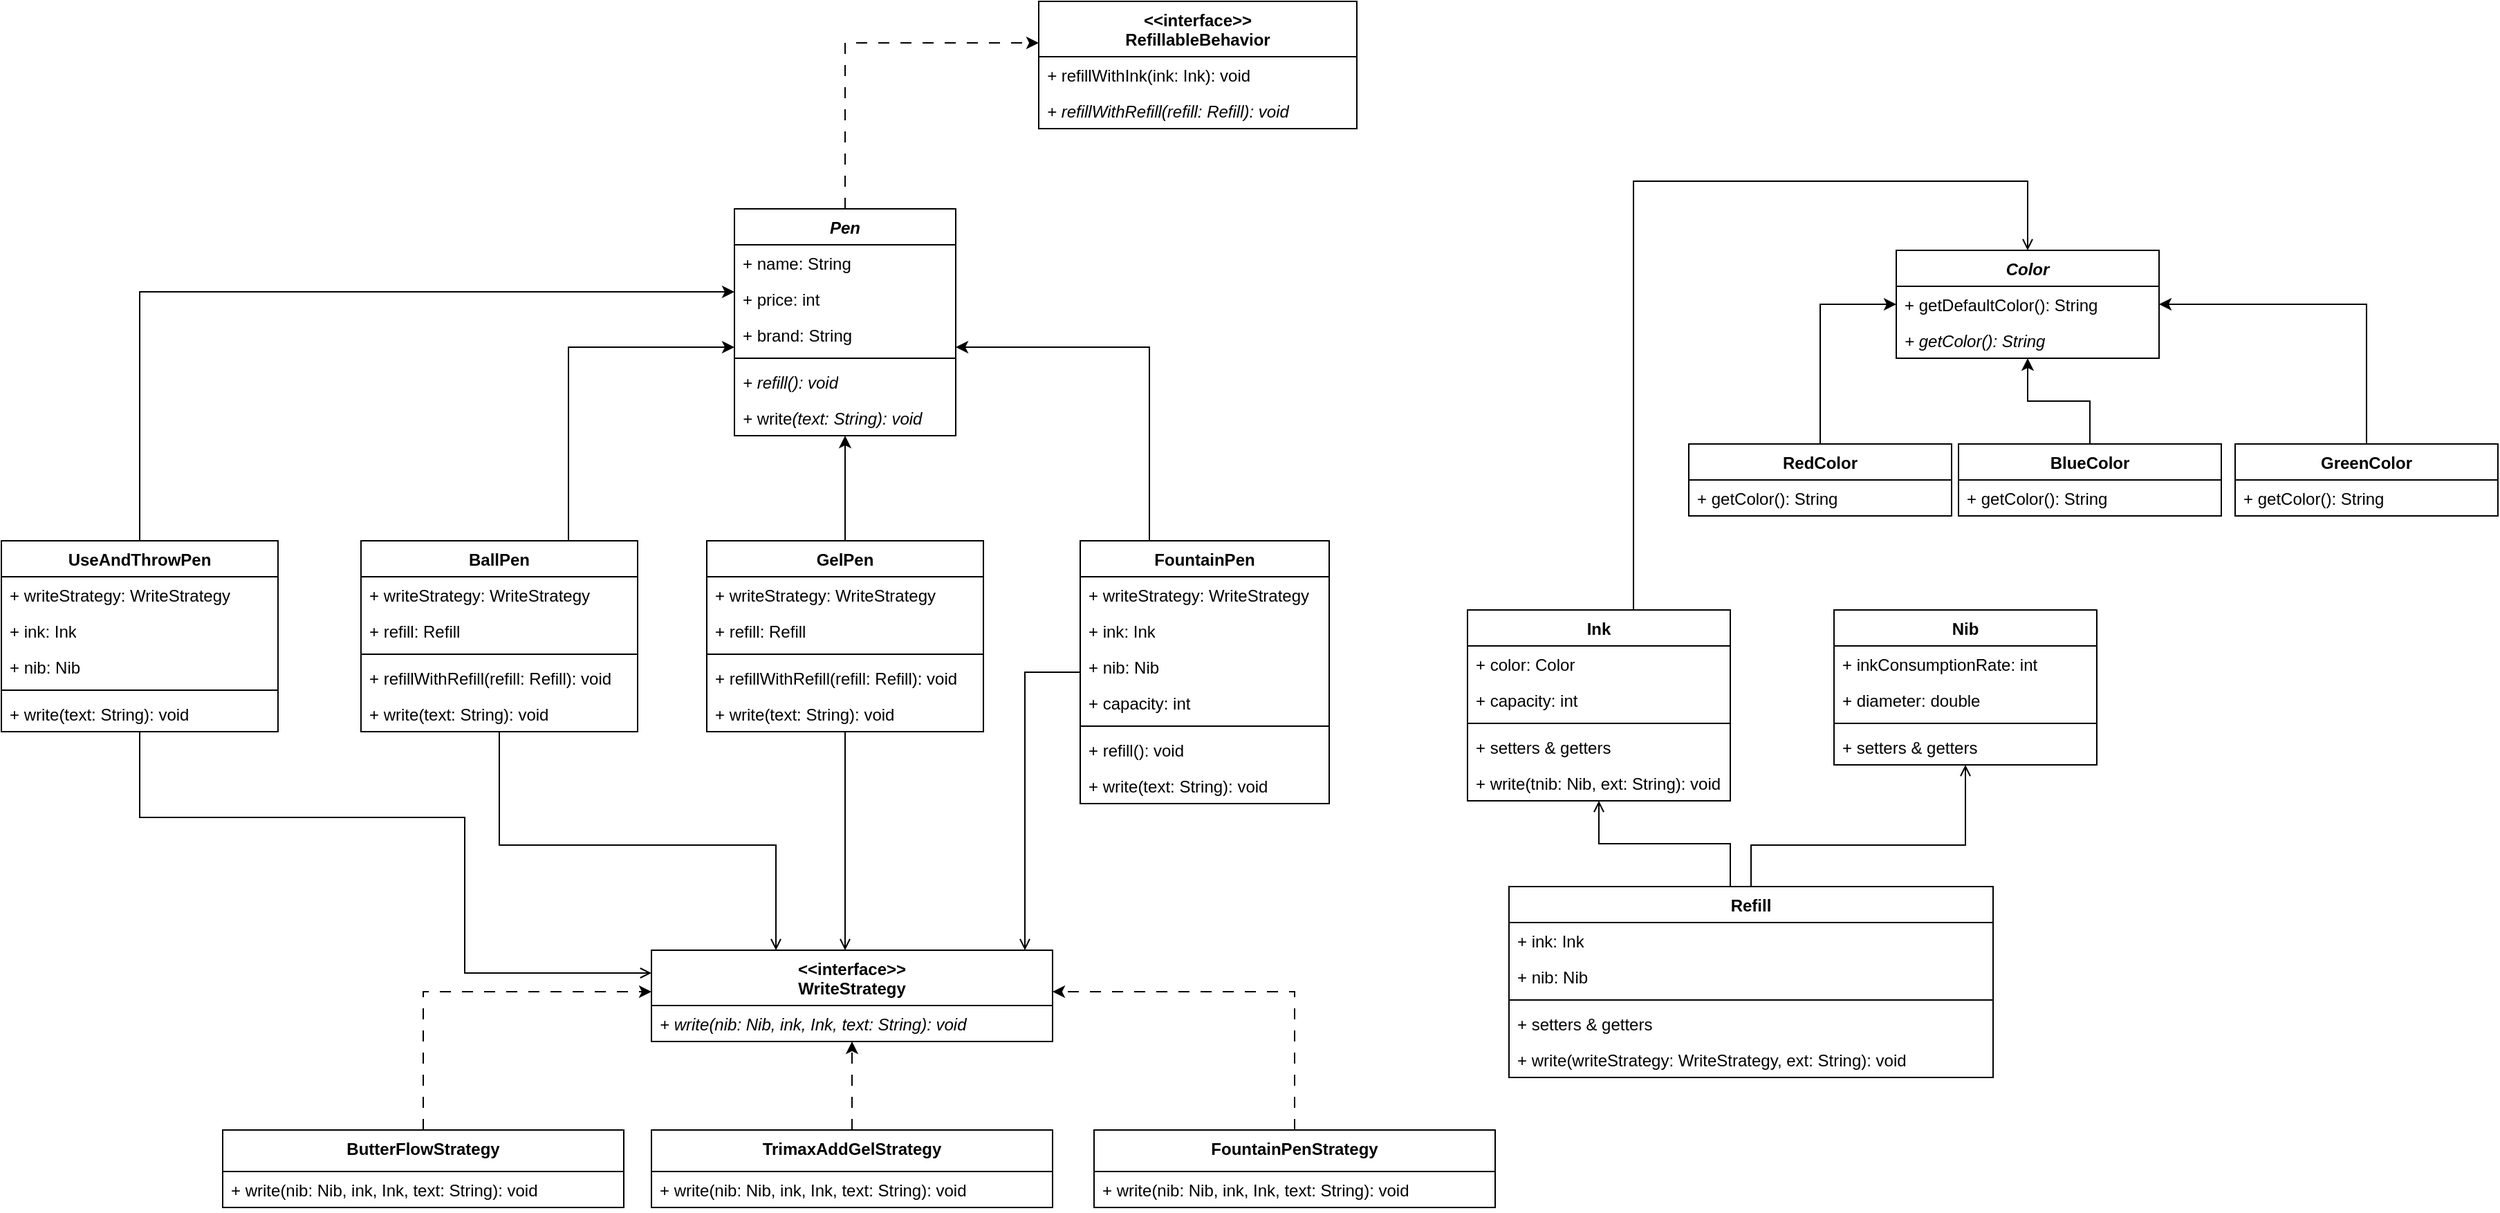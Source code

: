 <mxfile version="21.3.8" type="device">
  <diagram name="Page-1" id="Ybc5J2eP6p4d6e04O3C7">
    <mxGraphModel dx="1730" dy="452" grid="1" gridSize="10" guides="1" tooltips="1" connect="1" arrows="1" fold="1" page="1" pageScale="1" pageWidth="850" pageHeight="1100" math="0" shadow="0">
      <root>
        <mxCell id="0" />
        <mxCell id="1" parent="0" />
        <mxCell id="atGM5mJnGsUcIWGOXywM-95" style="edgeStyle=orthogonalEdgeStyle;rounded=0;orthogonalLoop=1;jettySize=auto;html=1;dashed=1;dashPattern=8 8;" parent="1" source="atGM5mJnGsUcIWGOXywM-1" target="atGM5mJnGsUcIWGOXywM-72" edge="1">
          <mxGeometry relative="1" as="geometry">
            <Array as="points">
              <mxPoint x="420" y="70" />
            </Array>
          </mxGeometry>
        </mxCell>
        <mxCell id="atGM5mJnGsUcIWGOXywM-1" value="&lt;i&gt;Pen&lt;/i&gt;" style="swimlane;fontStyle=1;align=center;verticalAlign=top;childLayout=stackLayout;horizontal=1;startSize=26;horizontalStack=0;resizeParent=1;resizeParentMax=0;resizeLast=0;collapsible=1;marginBottom=0;whiteSpace=wrap;html=1;" parent="1" vertex="1">
          <mxGeometry x="340" y="190" width="160" height="164" as="geometry" />
        </mxCell>
        <mxCell id="atGM5mJnGsUcIWGOXywM-2" value="+ name: String" style="text;strokeColor=none;fillColor=none;align=left;verticalAlign=top;spacingLeft=4;spacingRight=4;overflow=hidden;rotatable=0;points=[[0,0.5],[1,0.5]];portConstraint=eastwest;whiteSpace=wrap;html=1;" parent="atGM5mJnGsUcIWGOXywM-1" vertex="1">
          <mxGeometry y="26" width="160" height="26" as="geometry" />
        </mxCell>
        <mxCell id="atGM5mJnGsUcIWGOXywM-6" value="+ price: int" style="text;strokeColor=none;fillColor=none;align=left;verticalAlign=top;spacingLeft=4;spacingRight=4;overflow=hidden;rotatable=0;points=[[0,0.5],[1,0.5]];portConstraint=eastwest;whiteSpace=wrap;html=1;" parent="atGM5mJnGsUcIWGOXywM-1" vertex="1">
          <mxGeometry y="52" width="160" height="26" as="geometry" />
        </mxCell>
        <mxCell id="atGM5mJnGsUcIWGOXywM-5" value="+ brand: String" style="text;strokeColor=none;fillColor=none;align=left;verticalAlign=top;spacingLeft=4;spacingRight=4;overflow=hidden;rotatable=0;points=[[0,0.5],[1,0.5]];portConstraint=eastwest;whiteSpace=wrap;html=1;" parent="atGM5mJnGsUcIWGOXywM-1" vertex="1">
          <mxGeometry y="78" width="160" height="26" as="geometry" />
        </mxCell>
        <mxCell id="atGM5mJnGsUcIWGOXywM-3" value="" style="line;strokeWidth=1;fillColor=none;align=left;verticalAlign=middle;spacingTop=-1;spacingLeft=3;spacingRight=3;rotatable=0;labelPosition=right;points=[];portConstraint=eastwest;strokeColor=inherit;" parent="atGM5mJnGsUcIWGOXywM-1" vertex="1">
          <mxGeometry y="104" width="160" height="8" as="geometry" />
        </mxCell>
        <mxCell id="atGM5mJnGsUcIWGOXywM-4" value="&lt;i&gt;+&amp;nbsp;refill&lt;span style=&quot;background-color: initial;&quot;&gt;(): void&lt;/span&gt;&lt;/i&gt;" style="text;strokeColor=none;fillColor=none;align=left;verticalAlign=top;spacingLeft=4;spacingRight=4;overflow=hidden;rotatable=0;points=[[0,0.5],[1,0.5]];portConstraint=eastwest;whiteSpace=wrap;html=1;" parent="atGM5mJnGsUcIWGOXywM-1" vertex="1">
          <mxGeometry y="112" width="160" height="26" as="geometry" />
        </mxCell>
        <mxCell id="atGM5mJnGsUcIWGOXywM-7" value="&lt;i&gt;+&amp;nbsp;&lt;/i&gt;write&lt;i&gt;&lt;span style=&quot;background-color: initial;&quot;&gt;(text: String): void&lt;/span&gt;&lt;/i&gt;" style="text;strokeColor=none;fillColor=none;align=left;verticalAlign=top;spacingLeft=4;spacingRight=4;overflow=hidden;rotatable=0;points=[[0,0.5],[1,0.5]];portConstraint=eastwest;whiteSpace=wrap;html=1;" parent="atGM5mJnGsUcIWGOXywM-1" vertex="1">
          <mxGeometry y="138" width="160" height="26" as="geometry" />
        </mxCell>
        <mxCell id="atGM5mJnGsUcIWGOXywM-29" style="edgeStyle=orthogonalEdgeStyle;rounded=0;orthogonalLoop=1;jettySize=auto;html=1;" parent="1" source="atGM5mJnGsUcIWGOXywM-8" target="atGM5mJnGsUcIWGOXywM-1" edge="1">
          <mxGeometry relative="1" as="geometry">
            <Array as="points">
              <mxPoint x="220" y="290" />
            </Array>
          </mxGeometry>
        </mxCell>
        <mxCell id="atGM5mJnGsUcIWGOXywM-96" style="edgeStyle=orthogonalEdgeStyle;rounded=0;orthogonalLoop=1;jettySize=auto;html=1;endArrow=open;endFill=0;" parent="1" source="atGM5mJnGsUcIWGOXywM-8" target="atGM5mJnGsUcIWGOXywM-37" edge="1">
          <mxGeometry relative="1" as="geometry">
            <Array as="points">
              <mxPoint x="170" y="650" />
              <mxPoint x="370" y="650" />
            </Array>
          </mxGeometry>
        </mxCell>
        <mxCell id="atGM5mJnGsUcIWGOXywM-8" value="BallPen" style="swimlane;fontStyle=1;align=center;verticalAlign=top;childLayout=stackLayout;horizontal=1;startSize=26;horizontalStack=0;resizeParent=1;resizeParentMax=0;resizeLast=0;collapsible=1;marginBottom=0;whiteSpace=wrap;html=1;" parent="1" vertex="1">
          <mxGeometry x="70" y="430" width="200" height="138" as="geometry" />
        </mxCell>
        <mxCell id="atGM5mJnGsUcIWGOXywM-9" value="+&amp;nbsp;writeStrategy&lt;span style=&quot;background-color: initial;&quot;&gt;:&amp;nbsp;&lt;/span&gt;WriteStrategy" style="text;strokeColor=none;fillColor=none;align=left;verticalAlign=top;spacingLeft=4;spacingRight=4;overflow=hidden;rotatable=0;points=[[0,0.5],[1,0.5]];portConstraint=eastwest;whiteSpace=wrap;html=1;" parent="atGM5mJnGsUcIWGOXywM-8" vertex="1">
          <mxGeometry y="26" width="200" height="26" as="geometry" />
        </mxCell>
        <mxCell id="atGM5mJnGsUcIWGOXywM-10" value="+&amp;nbsp;refill&lt;span style=&quot;background-color: initial;&quot;&gt;:&amp;nbsp;&lt;/span&gt;&lt;span style=&quot;background-color: initial;&quot;&gt;Refill&lt;/span&gt;" style="text;strokeColor=none;fillColor=none;align=left;verticalAlign=top;spacingLeft=4;spacingRight=4;overflow=hidden;rotatable=0;points=[[0,0.5],[1,0.5]];portConstraint=eastwest;whiteSpace=wrap;html=1;" parent="atGM5mJnGsUcIWGOXywM-8" vertex="1">
          <mxGeometry y="52" width="200" height="26" as="geometry" />
        </mxCell>
        <mxCell id="atGM5mJnGsUcIWGOXywM-12" value="" style="line;strokeWidth=1;fillColor=none;align=left;verticalAlign=middle;spacingTop=-1;spacingLeft=3;spacingRight=3;rotatable=0;labelPosition=right;points=[];portConstraint=eastwest;strokeColor=inherit;" parent="atGM5mJnGsUcIWGOXywM-8" vertex="1">
          <mxGeometry y="78" width="200" height="8" as="geometry" />
        </mxCell>
        <mxCell id="atGM5mJnGsUcIWGOXywM-13" value="+&amp;nbsp;refillWithRefill(refill: Refill): void" style="text;strokeColor=none;fillColor=none;align=left;verticalAlign=top;spacingLeft=4;spacingRight=4;overflow=hidden;rotatable=0;points=[[0,0.5],[1,0.5]];portConstraint=eastwest;whiteSpace=wrap;html=1;" parent="atGM5mJnGsUcIWGOXywM-8" vertex="1">
          <mxGeometry y="86" width="200" height="26" as="geometry" />
        </mxCell>
        <mxCell id="atGM5mJnGsUcIWGOXywM-14" value="+&amp;nbsp;write&lt;span style=&quot;background-color: initial;&quot;&gt;(text: String): void&lt;/span&gt;" style="text;strokeColor=none;fillColor=none;align=left;verticalAlign=top;spacingLeft=4;spacingRight=4;overflow=hidden;rotatable=0;points=[[0,0.5],[1,0.5]];portConstraint=eastwest;whiteSpace=wrap;html=1;" parent="atGM5mJnGsUcIWGOXywM-8" vertex="1">
          <mxGeometry y="112" width="200" height="26" as="geometry" />
        </mxCell>
        <mxCell id="atGM5mJnGsUcIWGOXywM-31" style="edgeStyle=orthogonalEdgeStyle;rounded=0;orthogonalLoop=1;jettySize=auto;html=1;" parent="1" source="atGM5mJnGsUcIWGOXywM-15" target="atGM5mJnGsUcIWGOXywM-1" edge="1">
          <mxGeometry relative="1" as="geometry" />
        </mxCell>
        <mxCell id="atGM5mJnGsUcIWGOXywM-97" style="edgeStyle=orthogonalEdgeStyle;rounded=0;orthogonalLoop=1;jettySize=auto;html=1;endArrow=open;endFill=0;" parent="1" source="atGM5mJnGsUcIWGOXywM-15" target="atGM5mJnGsUcIWGOXywM-37" edge="1">
          <mxGeometry relative="1" as="geometry">
            <Array as="points">
              <mxPoint x="420" y="680" />
              <mxPoint x="420" y="680" />
            </Array>
          </mxGeometry>
        </mxCell>
        <mxCell id="atGM5mJnGsUcIWGOXywM-15" value="GelPen" style="swimlane;fontStyle=1;align=center;verticalAlign=top;childLayout=stackLayout;horizontal=1;startSize=26;horizontalStack=0;resizeParent=1;resizeParentMax=0;resizeLast=0;collapsible=1;marginBottom=0;whiteSpace=wrap;html=1;" parent="1" vertex="1">
          <mxGeometry x="320" y="430" width="200" height="138" as="geometry" />
        </mxCell>
        <mxCell id="atGM5mJnGsUcIWGOXywM-16" value="+&amp;nbsp;writeStrategy&lt;span style=&quot;background-color: initial;&quot;&gt;:&amp;nbsp;&lt;/span&gt;WriteStrategy" style="text;strokeColor=none;fillColor=none;align=left;verticalAlign=top;spacingLeft=4;spacingRight=4;overflow=hidden;rotatable=0;points=[[0,0.5],[1,0.5]];portConstraint=eastwest;whiteSpace=wrap;html=1;" parent="atGM5mJnGsUcIWGOXywM-15" vertex="1">
          <mxGeometry y="26" width="200" height="26" as="geometry" />
        </mxCell>
        <mxCell id="atGM5mJnGsUcIWGOXywM-17" value="+&amp;nbsp;refill&lt;span style=&quot;background-color: initial;&quot;&gt;:&amp;nbsp;&lt;/span&gt;&lt;span style=&quot;background-color: initial;&quot;&gt;Refill&lt;/span&gt;" style="text;strokeColor=none;fillColor=none;align=left;verticalAlign=top;spacingLeft=4;spacingRight=4;overflow=hidden;rotatable=0;points=[[0,0.5],[1,0.5]];portConstraint=eastwest;whiteSpace=wrap;html=1;" parent="atGM5mJnGsUcIWGOXywM-15" vertex="1">
          <mxGeometry y="52" width="200" height="26" as="geometry" />
        </mxCell>
        <mxCell id="atGM5mJnGsUcIWGOXywM-18" value="" style="line;strokeWidth=1;fillColor=none;align=left;verticalAlign=middle;spacingTop=-1;spacingLeft=3;spacingRight=3;rotatable=0;labelPosition=right;points=[];portConstraint=eastwest;strokeColor=inherit;" parent="atGM5mJnGsUcIWGOXywM-15" vertex="1">
          <mxGeometry y="78" width="200" height="8" as="geometry" />
        </mxCell>
        <mxCell id="atGM5mJnGsUcIWGOXywM-75" value="+&amp;nbsp;refillWithRefill(refill: Refill): void" style="text;strokeColor=none;fillColor=none;align=left;verticalAlign=top;spacingLeft=4;spacingRight=4;overflow=hidden;rotatable=0;points=[[0,0.5],[1,0.5]];portConstraint=eastwest;whiteSpace=wrap;html=1;" parent="atGM5mJnGsUcIWGOXywM-15" vertex="1">
          <mxGeometry y="86" width="200" height="26" as="geometry" />
        </mxCell>
        <mxCell id="atGM5mJnGsUcIWGOXywM-20" value="+&amp;nbsp;write&lt;span style=&quot;background-color: initial;&quot;&gt;(text: String): void&lt;/span&gt;" style="text;strokeColor=none;fillColor=none;align=left;verticalAlign=top;spacingLeft=4;spacingRight=4;overflow=hidden;rotatable=0;points=[[0,0.5],[1,0.5]];portConstraint=eastwest;whiteSpace=wrap;html=1;" parent="atGM5mJnGsUcIWGOXywM-15" vertex="1">
          <mxGeometry y="112" width="200" height="26" as="geometry" />
        </mxCell>
        <mxCell id="atGM5mJnGsUcIWGOXywM-30" style="edgeStyle=orthogonalEdgeStyle;rounded=0;orthogonalLoop=1;jettySize=auto;html=1;" parent="1" source="atGM5mJnGsUcIWGOXywM-21" target="atGM5mJnGsUcIWGOXywM-1" edge="1">
          <mxGeometry relative="1" as="geometry">
            <Array as="points">
              <mxPoint x="640" y="290" />
            </Array>
          </mxGeometry>
        </mxCell>
        <mxCell id="atGM5mJnGsUcIWGOXywM-98" style="edgeStyle=orthogonalEdgeStyle;rounded=0;orthogonalLoop=1;jettySize=auto;html=1;endArrow=open;endFill=0;" parent="1" source="atGM5mJnGsUcIWGOXywM-21" target="atGM5mJnGsUcIWGOXywM-37" edge="1">
          <mxGeometry relative="1" as="geometry">
            <Array as="points">
              <mxPoint x="550" y="525" />
            </Array>
          </mxGeometry>
        </mxCell>
        <mxCell id="atGM5mJnGsUcIWGOXywM-21" value="FountainPen" style="swimlane;fontStyle=1;align=center;verticalAlign=top;childLayout=stackLayout;horizontal=1;startSize=26;horizontalStack=0;resizeParent=1;resizeParentMax=0;resizeLast=0;collapsible=1;marginBottom=0;whiteSpace=wrap;html=1;" parent="1" vertex="1">
          <mxGeometry x="590" y="430" width="180" height="190" as="geometry" />
        </mxCell>
        <mxCell id="atGM5mJnGsUcIWGOXywM-22" value="+&amp;nbsp;writeStrategy&lt;span style=&quot;background-color: initial;&quot;&gt;:&amp;nbsp;&lt;/span&gt;WriteStrategy" style="text;strokeColor=none;fillColor=none;align=left;verticalAlign=top;spacingLeft=4;spacingRight=4;overflow=hidden;rotatable=0;points=[[0,0.5],[1,0.5]];portConstraint=eastwest;whiteSpace=wrap;html=1;" parent="atGM5mJnGsUcIWGOXywM-21" vertex="1">
          <mxGeometry y="26" width="180" height="26" as="geometry" />
        </mxCell>
        <mxCell id="atGM5mJnGsUcIWGOXywM-23" value="+&amp;nbsp;ink&lt;span style=&quot;background-color: initial;&quot;&gt;:&amp;nbsp;&lt;/span&gt;Ink" style="text;strokeColor=none;fillColor=none;align=left;verticalAlign=top;spacingLeft=4;spacingRight=4;overflow=hidden;rotatable=0;points=[[0,0.5],[1,0.5]];portConstraint=eastwest;whiteSpace=wrap;html=1;" parent="atGM5mJnGsUcIWGOXywM-21" vertex="1">
          <mxGeometry y="52" width="180" height="26" as="geometry" />
        </mxCell>
        <mxCell id="atGM5mJnGsUcIWGOXywM-28" value="+&amp;nbsp;nib&lt;span style=&quot;background-color: initial;&quot;&gt;: N&lt;/span&gt;ib" style="text;strokeColor=none;fillColor=none;align=left;verticalAlign=top;spacingLeft=4;spacingRight=4;overflow=hidden;rotatable=0;points=[[0,0.5],[1,0.5]];portConstraint=eastwest;whiteSpace=wrap;html=1;" parent="atGM5mJnGsUcIWGOXywM-21" vertex="1">
          <mxGeometry y="78" width="180" height="26" as="geometry" />
        </mxCell>
        <mxCell id="atGM5mJnGsUcIWGOXywM-27" value="+&amp;nbsp;capacity&lt;span style=&quot;background-color: initial;&quot;&gt;:&amp;nbsp;&lt;/span&gt;&lt;span style=&quot;background-color: initial;&quot;&gt;int&lt;/span&gt;" style="text;strokeColor=none;fillColor=none;align=left;verticalAlign=top;spacingLeft=4;spacingRight=4;overflow=hidden;rotatable=0;points=[[0,0.5],[1,0.5]];portConstraint=eastwest;whiteSpace=wrap;html=1;" parent="atGM5mJnGsUcIWGOXywM-21" vertex="1">
          <mxGeometry y="104" width="180" height="26" as="geometry" />
        </mxCell>
        <mxCell id="atGM5mJnGsUcIWGOXywM-24" value="" style="line;strokeWidth=1;fillColor=none;align=left;verticalAlign=middle;spacingTop=-1;spacingLeft=3;spacingRight=3;rotatable=0;labelPosition=right;points=[];portConstraint=eastwest;strokeColor=inherit;" parent="atGM5mJnGsUcIWGOXywM-21" vertex="1">
          <mxGeometry y="130" width="180" height="8" as="geometry" />
        </mxCell>
        <mxCell id="atGM5mJnGsUcIWGOXywM-25" value="+&amp;nbsp;refill&lt;span style=&quot;background-color: initial;&quot;&gt;(): void&lt;/span&gt;" style="text;strokeColor=none;fillColor=none;align=left;verticalAlign=top;spacingLeft=4;spacingRight=4;overflow=hidden;rotatable=0;points=[[0,0.5],[1,0.5]];portConstraint=eastwest;whiteSpace=wrap;html=1;" parent="atGM5mJnGsUcIWGOXywM-21" vertex="1">
          <mxGeometry y="138" width="180" height="26" as="geometry" />
        </mxCell>
        <mxCell id="atGM5mJnGsUcIWGOXywM-26" value="+&amp;nbsp;write&lt;span style=&quot;background-color: initial;&quot;&gt;(text: String): void&lt;/span&gt;" style="text;strokeColor=none;fillColor=none;align=left;verticalAlign=top;spacingLeft=4;spacingRight=4;overflow=hidden;rotatable=0;points=[[0,0.5],[1,0.5]];portConstraint=eastwest;whiteSpace=wrap;html=1;" parent="atGM5mJnGsUcIWGOXywM-21" vertex="1">
          <mxGeometry y="164" width="180" height="26" as="geometry" />
        </mxCell>
        <mxCell id="atGM5mJnGsUcIWGOXywM-37" value="&amp;lt;&amp;lt;interface&amp;gt;&amp;gt;&lt;br&gt;WriteStrategy" style="swimlane;fontStyle=1;align=center;verticalAlign=top;childLayout=stackLayout;horizontal=1;startSize=40;horizontalStack=0;resizeParent=1;resizeParentMax=0;resizeLast=0;collapsible=1;marginBottom=0;whiteSpace=wrap;html=1;" parent="1" vertex="1">
          <mxGeometry x="280" y="726" width="290" height="66" as="geometry" />
        </mxCell>
        <mxCell id="atGM5mJnGsUcIWGOXywM-42" value="&lt;i&gt;+&amp;nbsp;write&lt;span style=&quot;background-color: initial;&quot;&gt;(nib: Nib, ink, Ink, text: String): void&lt;/span&gt;&lt;/i&gt;" style="text;strokeColor=none;fillColor=none;align=left;verticalAlign=top;spacingLeft=4;spacingRight=4;overflow=hidden;rotatable=0;points=[[0,0.5],[1,0.5]];portConstraint=eastwest;whiteSpace=wrap;html=1;" parent="atGM5mJnGsUcIWGOXywM-37" vertex="1">
          <mxGeometry y="40" width="290" height="26" as="geometry" />
        </mxCell>
        <mxCell id="atGM5mJnGsUcIWGOXywM-50" style="edgeStyle=orthogonalEdgeStyle;rounded=0;orthogonalLoop=1;jettySize=auto;html=1;dashed=1;dashPattern=8 8;" parent="1" source="atGM5mJnGsUcIWGOXywM-44" target="atGM5mJnGsUcIWGOXywM-37" edge="1">
          <mxGeometry relative="1" as="geometry">
            <Array as="points">
              <mxPoint x="115" y="756" />
            </Array>
          </mxGeometry>
        </mxCell>
        <mxCell id="atGM5mJnGsUcIWGOXywM-44" value="ButterFlowStrategy" style="swimlane;fontStyle=1;align=center;verticalAlign=top;childLayout=stackLayout;horizontal=1;startSize=30;horizontalStack=0;resizeParent=1;resizeParentMax=0;resizeLast=0;collapsible=1;marginBottom=0;whiteSpace=wrap;html=1;" parent="1" vertex="1">
          <mxGeometry x="-30" y="856" width="290" height="56" as="geometry" />
        </mxCell>
        <mxCell id="atGM5mJnGsUcIWGOXywM-45" value="+&amp;nbsp;write&lt;span style=&quot;background-color: initial;&quot;&gt;(nib: Nib, ink, Ink, text: String): void&lt;/span&gt;" style="text;strokeColor=none;fillColor=none;align=left;verticalAlign=top;spacingLeft=4;spacingRight=4;overflow=hidden;rotatable=0;points=[[0,0.5],[1,0.5]];portConstraint=eastwest;whiteSpace=wrap;html=1;" parent="atGM5mJnGsUcIWGOXywM-44" vertex="1">
          <mxGeometry y="30" width="290" height="26" as="geometry" />
        </mxCell>
        <mxCell id="atGM5mJnGsUcIWGOXywM-51" style="edgeStyle=orthogonalEdgeStyle;rounded=0;orthogonalLoop=1;jettySize=auto;html=1;dashed=1;dashPattern=8 8;" parent="1" source="atGM5mJnGsUcIWGOXywM-46" target="atGM5mJnGsUcIWGOXywM-37" edge="1">
          <mxGeometry relative="1" as="geometry" />
        </mxCell>
        <mxCell id="atGM5mJnGsUcIWGOXywM-46" value="TrimaxAddGelStrategy" style="swimlane;fontStyle=1;align=center;verticalAlign=top;childLayout=stackLayout;horizontal=1;startSize=30;horizontalStack=0;resizeParent=1;resizeParentMax=0;resizeLast=0;collapsible=1;marginBottom=0;whiteSpace=wrap;html=1;" parent="1" vertex="1">
          <mxGeometry x="280" y="856" width="290" height="56" as="geometry" />
        </mxCell>
        <mxCell id="atGM5mJnGsUcIWGOXywM-47" value="+&amp;nbsp;write&lt;span style=&quot;background-color: initial;&quot;&gt;(nib: Nib, ink, Ink, text: String): void&lt;/span&gt;" style="text;strokeColor=none;fillColor=none;align=left;verticalAlign=top;spacingLeft=4;spacingRight=4;overflow=hidden;rotatable=0;points=[[0,0.5],[1,0.5]];portConstraint=eastwest;whiteSpace=wrap;html=1;" parent="atGM5mJnGsUcIWGOXywM-46" vertex="1">
          <mxGeometry y="30" width="290" height="26" as="geometry" />
        </mxCell>
        <mxCell id="atGM5mJnGsUcIWGOXywM-52" style="edgeStyle=orthogonalEdgeStyle;rounded=0;orthogonalLoop=1;jettySize=auto;html=1;dashed=1;dashPattern=8 8;" parent="1" source="atGM5mJnGsUcIWGOXywM-48" target="atGM5mJnGsUcIWGOXywM-37" edge="1">
          <mxGeometry relative="1" as="geometry">
            <Array as="points">
              <mxPoint x="745" y="756" />
            </Array>
          </mxGeometry>
        </mxCell>
        <mxCell id="atGM5mJnGsUcIWGOXywM-48" value="FountainPenStrategy" style="swimlane;fontStyle=1;align=center;verticalAlign=top;childLayout=stackLayout;horizontal=1;startSize=30;horizontalStack=0;resizeParent=1;resizeParentMax=0;resizeLast=0;collapsible=1;marginBottom=0;whiteSpace=wrap;html=1;" parent="1" vertex="1">
          <mxGeometry x="600" y="856" width="290" height="56" as="geometry" />
        </mxCell>
        <mxCell id="atGM5mJnGsUcIWGOXywM-49" value="+&amp;nbsp;write&lt;span style=&quot;background-color: initial;&quot;&gt;(nib: Nib, ink, Ink, text: String): void&lt;/span&gt;" style="text;strokeColor=none;fillColor=none;align=left;verticalAlign=top;spacingLeft=4;spacingRight=4;overflow=hidden;rotatable=0;points=[[0,0.5],[1,0.5]];portConstraint=eastwest;whiteSpace=wrap;html=1;" parent="atGM5mJnGsUcIWGOXywM-48" vertex="1">
          <mxGeometry y="30" width="290" height="26" as="geometry" />
        </mxCell>
        <mxCell id="atGM5mJnGsUcIWGOXywM-99" style="edgeStyle=orthogonalEdgeStyle;rounded=0;orthogonalLoop=1;jettySize=auto;html=1;endArrow=open;endFill=0;" parent="1" source="atGM5mJnGsUcIWGOXywM-53" target="atGM5mJnGsUcIWGOXywM-76" edge="1">
          <mxGeometry relative="1" as="geometry">
            <Array as="points">
              <mxPoint x="990" y="170" />
              <mxPoint x="1275" y="170" />
            </Array>
          </mxGeometry>
        </mxCell>
        <mxCell id="atGM5mJnGsUcIWGOXywM-53" value="Ink" style="swimlane;fontStyle=1;align=center;verticalAlign=top;childLayout=stackLayout;horizontal=1;startSize=26;horizontalStack=0;resizeParent=1;resizeParentMax=0;resizeLast=0;collapsible=1;marginBottom=0;whiteSpace=wrap;html=1;" parent="1" vertex="1">
          <mxGeometry x="870" y="480" width="190" height="138" as="geometry" />
        </mxCell>
        <mxCell id="atGM5mJnGsUcIWGOXywM-54" value="+ color: Color" style="text;strokeColor=none;fillColor=none;align=left;verticalAlign=top;spacingLeft=4;spacingRight=4;overflow=hidden;rotatable=0;points=[[0,0.5],[1,0.5]];portConstraint=eastwest;whiteSpace=wrap;html=1;" parent="atGM5mJnGsUcIWGOXywM-53" vertex="1">
          <mxGeometry y="26" width="190" height="26" as="geometry" />
        </mxCell>
        <mxCell id="atGM5mJnGsUcIWGOXywM-55" value="+ capacity: int" style="text;strokeColor=none;fillColor=none;align=left;verticalAlign=top;spacingLeft=4;spacingRight=4;overflow=hidden;rotatable=0;points=[[0,0.5],[1,0.5]];portConstraint=eastwest;whiteSpace=wrap;html=1;" parent="atGM5mJnGsUcIWGOXywM-53" vertex="1">
          <mxGeometry y="52" width="190" height="26" as="geometry" />
        </mxCell>
        <mxCell id="atGM5mJnGsUcIWGOXywM-57" value="" style="line;strokeWidth=1;fillColor=none;align=left;verticalAlign=middle;spacingTop=-1;spacingLeft=3;spacingRight=3;rotatable=0;labelPosition=right;points=[];portConstraint=eastwest;strokeColor=inherit;" parent="atGM5mJnGsUcIWGOXywM-53" vertex="1">
          <mxGeometry y="78" width="190" height="8" as="geometry" />
        </mxCell>
        <mxCell id="atGM5mJnGsUcIWGOXywM-58" value="+ setters &amp;amp; getters" style="text;strokeColor=none;fillColor=none;align=left;verticalAlign=top;spacingLeft=4;spacingRight=4;overflow=hidden;rotatable=0;points=[[0,0.5],[1,0.5]];portConstraint=eastwest;whiteSpace=wrap;html=1;" parent="atGM5mJnGsUcIWGOXywM-53" vertex="1">
          <mxGeometry y="86" width="190" height="26" as="geometry" />
        </mxCell>
        <mxCell id="atGM5mJnGsUcIWGOXywM-59" value="+&amp;nbsp;write&lt;span style=&quot;background-color: initial;&quot;&gt;(tnib: Nib, ext: String): void&lt;/span&gt;" style="text;strokeColor=none;fillColor=none;align=left;verticalAlign=top;spacingLeft=4;spacingRight=4;overflow=hidden;rotatable=0;points=[[0,0.5],[1,0.5]];portConstraint=eastwest;whiteSpace=wrap;html=1;" parent="atGM5mJnGsUcIWGOXywM-53" vertex="1">
          <mxGeometry y="112" width="190" height="26" as="geometry" />
        </mxCell>
        <mxCell id="atGM5mJnGsUcIWGOXywM-60" value="Nib" style="swimlane;fontStyle=1;align=center;verticalAlign=top;childLayout=stackLayout;horizontal=1;startSize=26;horizontalStack=0;resizeParent=1;resizeParentMax=0;resizeLast=0;collapsible=1;marginBottom=0;whiteSpace=wrap;html=1;" parent="1" vertex="1">
          <mxGeometry x="1135" y="480" width="190" height="112" as="geometry" />
        </mxCell>
        <mxCell id="atGM5mJnGsUcIWGOXywM-61" value="+ inkConsumptionRate: int" style="text;strokeColor=none;fillColor=none;align=left;verticalAlign=top;spacingLeft=4;spacingRight=4;overflow=hidden;rotatable=0;points=[[0,0.5],[1,0.5]];portConstraint=eastwest;whiteSpace=wrap;html=1;" parent="atGM5mJnGsUcIWGOXywM-60" vertex="1">
          <mxGeometry y="26" width="190" height="26" as="geometry" />
        </mxCell>
        <mxCell id="atGM5mJnGsUcIWGOXywM-62" value="+ diameter: double" style="text;strokeColor=none;fillColor=none;align=left;verticalAlign=top;spacingLeft=4;spacingRight=4;overflow=hidden;rotatable=0;points=[[0,0.5],[1,0.5]];portConstraint=eastwest;whiteSpace=wrap;html=1;" parent="atGM5mJnGsUcIWGOXywM-60" vertex="1">
          <mxGeometry y="52" width="190" height="26" as="geometry" />
        </mxCell>
        <mxCell id="atGM5mJnGsUcIWGOXywM-63" value="" style="line;strokeWidth=1;fillColor=none;align=left;verticalAlign=middle;spacingTop=-1;spacingLeft=3;spacingRight=3;rotatable=0;labelPosition=right;points=[];portConstraint=eastwest;strokeColor=inherit;" parent="atGM5mJnGsUcIWGOXywM-60" vertex="1">
          <mxGeometry y="78" width="190" height="8" as="geometry" />
        </mxCell>
        <mxCell id="atGM5mJnGsUcIWGOXywM-64" value="+ setters &amp;amp; getters" style="text;strokeColor=none;fillColor=none;align=left;verticalAlign=top;spacingLeft=4;spacingRight=4;overflow=hidden;rotatable=0;points=[[0,0.5],[1,0.5]];portConstraint=eastwest;whiteSpace=wrap;html=1;" parent="atGM5mJnGsUcIWGOXywM-60" vertex="1">
          <mxGeometry y="86" width="190" height="26" as="geometry" />
        </mxCell>
        <mxCell id="atGM5mJnGsUcIWGOXywM-93" style="edgeStyle=orthogonalEdgeStyle;rounded=0;orthogonalLoop=1;jettySize=auto;html=1;endArrow=open;endFill=0;" parent="1" source="atGM5mJnGsUcIWGOXywM-66" target="atGM5mJnGsUcIWGOXywM-53" edge="1">
          <mxGeometry relative="1" as="geometry">
            <Array as="points">
              <mxPoint x="1060" y="649" />
              <mxPoint x="965" y="649" />
            </Array>
          </mxGeometry>
        </mxCell>
        <mxCell id="atGM5mJnGsUcIWGOXywM-94" style="edgeStyle=orthogonalEdgeStyle;rounded=0;orthogonalLoop=1;jettySize=auto;html=1;endArrow=open;endFill=0;" parent="1" source="atGM5mJnGsUcIWGOXywM-66" target="atGM5mJnGsUcIWGOXywM-60" edge="1">
          <mxGeometry relative="1" as="geometry">
            <Array as="points">
              <mxPoint x="1075" y="650" />
              <mxPoint x="1230" y="650" />
            </Array>
          </mxGeometry>
        </mxCell>
        <mxCell id="atGM5mJnGsUcIWGOXywM-66" value="Refill" style="swimlane;fontStyle=1;align=center;verticalAlign=top;childLayout=stackLayout;horizontal=1;startSize=26;horizontalStack=0;resizeParent=1;resizeParentMax=0;resizeLast=0;collapsible=1;marginBottom=0;whiteSpace=wrap;html=1;" parent="1" vertex="1">
          <mxGeometry x="900" y="680" width="350" height="138" as="geometry" />
        </mxCell>
        <mxCell id="atGM5mJnGsUcIWGOXywM-67" value="+ ink: Ink" style="text;strokeColor=none;fillColor=none;align=left;verticalAlign=top;spacingLeft=4;spacingRight=4;overflow=hidden;rotatable=0;points=[[0,0.5],[1,0.5]];portConstraint=eastwest;whiteSpace=wrap;html=1;" parent="atGM5mJnGsUcIWGOXywM-66" vertex="1">
          <mxGeometry y="26" width="350" height="26" as="geometry" />
        </mxCell>
        <mxCell id="atGM5mJnGsUcIWGOXywM-68" value="+ nib: Nib" style="text;strokeColor=none;fillColor=none;align=left;verticalAlign=top;spacingLeft=4;spacingRight=4;overflow=hidden;rotatable=0;points=[[0,0.5],[1,0.5]];portConstraint=eastwest;whiteSpace=wrap;html=1;" parent="atGM5mJnGsUcIWGOXywM-66" vertex="1">
          <mxGeometry y="52" width="350" height="26" as="geometry" />
        </mxCell>
        <mxCell id="atGM5mJnGsUcIWGOXywM-69" value="" style="line;strokeWidth=1;fillColor=none;align=left;verticalAlign=middle;spacingTop=-1;spacingLeft=3;spacingRight=3;rotatable=0;labelPosition=right;points=[];portConstraint=eastwest;strokeColor=inherit;" parent="atGM5mJnGsUcIWGOXywM-66" vertex="1">
          <mxGeometry y="78" width="350" height="8" as="geometry" />
        </mxCell>
        <mxCell id="atGM5mJnGsUcIWGOXywM-70" value="+ setters &amp;amp; getters" style="text;strokeColor=none;fillColor=none;align=left;verticalAlign=top;spacingLeft=4;spacingRight=4;overflow=hidden;rotatable=0;points=[[0,0.5],[1,0.5]];portConstraint=eastwest;whiteSpace=wrap;html=1;" parent="atGM5mJnGsUcIWGOXywM-66" vertex="1">
          <mxGeometry y="86" width="350" height="26" as="geometry" />
        </mxCell>
        <mxCell id="atGM5mJnGsUcIWGOXywM-71" value="+&amp;nbsp;write&lt;span style=&quot;background-color: initial;&quot;&gt;(writeStrategy: WriteStrategy, ext: String): void&lt;/span&gt;" style="text;strokeColor=none;fillColor=none;align=left;verticalAlign=top;spacingLeft=4;spacingRight=4;overflow=hidden;rotatable=0;points=[[0,0.5],[1,0.5]];portConstraint=eastwest;whiteSpace=wrap;html=1;" parent="atGM5mJnGsUcIWGOXywM-66" vertex="1">
          <mxGeometry y="112" width="350" height="26" as="geometry" />
        </mxCell>
        <mxCell id="atGM5mJnGsUcIWGOXywM-72" value="&amp;lt;&amp;lt;interface&amp;gt;&amp;gt;&lt;br&gt;RefillableBehavior" style="swimlane;fontStyle=1;align=center;verticalAlign=top;childLayout=stackLayout;horizontal=1;startSize=40;horizontalStack=0;resizeParent=1;resizeParentMax=0;resizeLast=0;collapsible=1;marginBottom=0;whiteSpace=wrap;html=1;" parent="1" vertex="1">
          <mxGeometry x="560" y="40" width="230" height="92" as="geometry" />
        </mxCell>
        <mxCell id="atGM5mJnGsUcIWGOXywM-73" value="&lt;i&gt;+&amp;nbsp;&lt;/i&gt;refillWithInk(ink: Ink): void" style="text;strokeColor=none;fillColor=none;align=left;verticalAlign=top;spacingLeft=4;spacingRight=4;overflow=hidden;rotatable=0;points=[[0,0.5],[1,0.5]];portConstraint=eastwest;whiteSpace=wrap;html=1;" parent="atGM5mJnGsUcIWGOXywM-72" vertex="1">
          <mxGeometry y="40" width="230" height="26" as="geometry" />
        </mxCell>
        <mxCell id="atGM5mJnGsUcIWGOXywM-74" value="&lt;i&gt;+ refillWithRefill(refill: Refill): void&lt;/i&gt;" style="text;strokeColor=none;fillColor=none;align=left;verticalAlign=top;spacingLeft=4;spacingRight=4;overflow=hidden;rotatable=0;points=[[0,0.5],[1,0.5]];portConstraint=eastwest;whiteSpace=wrap;html=1;" parent="atGM5mJnGsUcIWGOXywM-72" vertex="1">
          <mxGeometry y="66" width="230" height="26" as="geometry" />
        </mxCell>
        <mxCell id="atGM5mJnGsUcIWGOXywM-76" value="&lt;i&gt;Color&lt;/i&gt;" style="swimlane;fontStyle=1;align=center;verticalAlign=top;childLayout=stackLayout;horizontal=1;startSize=26;horizontalStack=0;resizeParent=1;resizeParentMax=0;resizeLast=0;collapsible=1;marginBottom=0;whiteSpace=wrap;html=1;" parent="1" vertex="1">
          <mxGeometry x="1180" y="220" width="190" height="78" as="geometry" />
        </mxCell>
        <mxCell id="atGM5mJnGsUcIWGOXywM-80" value="+ getDefaultColor(): String" style="text;strokeColor=none;fillColor=none;align=left;verticalAlign=top;spacingLeft=4;spacingRight=4;overflow=hidden;rotatable=0;points=[[0,0.5],[1,0.5]];portConstraint=eastwest;whiteSpace=wrap;html=1;" parent="atGM5mJnGsUcIWGOXywM-76" vertex="1">
          <mxGeometry y="26" width="190" height="26" as="geometry" />
        </mxCell>
        <mxCell id="atGM5mJnGsUcIWGOXywM-81" value="&lt;i&gt;+ getColor(): String&lt;/i&gt;" style="text;strokeColor=none;fillColor=none;align=left;verticalAlign=top;spacingLeft=4;spacingRight=4;overflow=hidden;rotatable=0;points=[[0,0.5],[1,0.5]];portConstraint=eastwest;whiteSpace=wrap;html=1;" parent="atGM5mJnGsUcIWGOXywM-76" vertex="1">
          <mxGeometry y="52" width="190" height="26" as="geometry" />
        </mxCell>
        <mxCell id="atGM5mJnGsUcIWGOXywM-87" style="edgeStyle=orthogonalEdgeStyle;rounded=0;orthogonalLoop=1;jettySize=auto;html=1;entryX=0;entryY=0.5;entryDx=0;entryDy=0;" parent="1" source="atGM5mJnGsUcIWGOXywM-82" target="atGM5mJnGsUcIWGOXywM-80" edge="1">
          <mxGeometry relative="1" as="geometry" />
        </mxCell>
        <mxCell id="atGM5mJnGsUcIWGOXywM-82" value="RedColor" style="swimlane;fontStyle=1;align=center;verticalAlign=top;childLayout=stackLayout;horizontal=1;startSize=26;horizontalStack=0;resizeParent=1;resizeParentMax=0;resizeLast=0;collapsible=1;marginBottom=0;whiteSpace=wrap;html=1;" parent="1" vertex="1">
          <mxGeometry x="1030" y="360" width="190" height="52" as="geometry" />
        </mxCell>
        <mxCell id="atGM5mJnGsUcIWGOXywM-84" value="+ getColor(): String" style="text;strokeColor=none;fillColor=none;align=left;verticalAlign=top;spacingLeft=4;spacingRight=4;overflow=hidden;rotatable=0;points=[[0,0.5],[1,0.5]];portConstraint=eastwest;whiteSpace=wrap;html=1;" parent="atGM5mJnGsUcIWGOXywM-82" vertex="1">
          <mxGeometry y="26" width="190" height="26" as="geometry" />
        </mxCell>
        <mxCell id="atGM5mJnGsUcIWGOXywM-88" style="edgeStyle=orthogonalEdgeStyle;rounded=0;orthogonalLoop=1;jettySize=auto;html=1;" parent="1" source="atGM5mJnGsUcIWGOXywM-85" target="atGM5mJnGsUcIWGOXywM-76" edge="1">
          <mxGeometry relative="1" as="geometry" />
        </mxCell>
        <mxCell id="atGM5mJnGsUcIWGOXywM-85" value="BlueColor" style="swimlane;fontStyle=1;align=center;verticalAlign=top;childLayout=stackLayout;horizontal=1;startSize=26;horizontalStack=0;resizeParent=1;resizeParentMax=0;resizeLast=0;collapsible=1;marginBottom=0;whiteSpace=wrap;html=1;" parent="1" vertex="1">
          <mxGeometry x="1225" y="360" width="190" height="52" as="geometry" />
        </mxCell>
        <mxCell id="atGM5mJnGsUcIWGOXywM-86" value="+ getColor(): String" style="text;strokeColor=none;fillColor=none;align=left;verticalAlign=top;spacingLeft=4;spacingRight=4;overflow=hidden;rotatable=0;points=[[0,0.5],[1,0.5]];portConstraint=eastwest;whiteSpace=wrap;html=1;" parent="atGM5mJnGsUcIWGOXywM-85" vertex="1">
          <mxGeometry y="26" width="190" height="26" as="geometry" />
        </mxCell>
        <mxCell id="atGM5mJnGsUcIWGOXywM-91" style="edgeStyle=orthogonalEdgeStyle;rounded=0;orthogonalLoop=1;jettySize=auto;html=1;" parent="1" source="atGM5mJnGsUcIWGOXywM-89" target="atGM5mJnGsUcIWGOXywM-76" edge="1">
          <mxGeometry relative="1" as="geometry">
            <Array as="points">
              <mxPoint x="1520" y="259" />
            </Array>
          </mxGeometry>
        </mxCell>
        <mxCell id="atGM5mJnGsUcIWGOXywM-89" value="GreenColor" style="swimlane;fontStyle=1;align=center;verticalAlign=top;childLayout=stackLayout;horizontal=1;startSize=26;horizontalStack=0;resizeParent=1;resizeParentMax=0;resizeLast=0;collapsible=1;marginBottom=0;whiteSpace=wrap;html=1;" parent="1" vertex="1">
          <mxGeometry x="1425" y="360" width="190" height="52" as="geometry" />
        </mxCell>
        <mxCell id="atGM5mJnGsUcIWGOXywM-90" value="+ getColor(): String" style="text;strokeColor=none;fillColor=none;align=left;verticalAlign=top;spacingLeft=4;spacingRight=4;overflow=hidden;rotatable=0;points=[[0,0.5],[1,0.5]];portConstraint=eastwest;whiteSpace=wrap;html=1;" parent="atGM5mJnGsUcIWGOXywM-89" vertex="1">
          <mxGeometry y="26" width="190" height="26" as="geometry" />
        </mxCell>
        <mxCell id="CWV1a6WOzJxbgiw5Kf4D-9" style="edgeStyle=orthogonalEdgeStyle;rounded=0;orthogonalLoop=1;jettySize=auto;html=1;" edge="1" parent="1" source="CWV1a6WOzJxbgiw5Kf4D-1" target="atGM5mJnGsUcIWGOXywM-1">
          <mxGeometry relative="1" as="geometry">
            <Array as="points">
              <mxPoint x="-90" y="250" />
            </Array>
          </mxGeometry>
        </mxCell>
        <mxCell id="CWV1a6WOzJxbgiw5Kf4D-10" style="edgeStyle=orthogonalEdgeStyle;rounded=0;orthogonalLoop=1;jettySize=auto;html=1;entryX=0;entryY=0.25;entryDx=0;entryDy=0;endArrow=open;endFill=0;" edge="1" parent="1" source="CWV1a6WOzJxbgiw5Kf4D-1" target="atGM5mJnGsUcIWGOXywM-37">
          <mxGeometry relative="1" as="geometry">
            <Array as="points">
              <mxPoint x="-90" y="630" />
              <mxPoint x="145" y="630" />
              <mxPoint x="145" y="743" />
            </Array>
          </mxGeometry>
        </mxCell>
        <mxCell id="CWV1a6WOzJxbgiw5Kf4D-1" value="UseAndThrowPen" style="swimlane;fontStyle=1;align=center;verticalAlign=top;childLayout=stackLayout;horizontal=1;startSize=26;horizontalStack=0;resizeParent=1;resizeParentMax=0;resizeLast=0;collapsible=1;marginBottom=0;whiteSpace=wrap;html=1;" vertex="1" parent="1">
          <mxGeometry x="-190" y="430" width="200" height="138" as="geometry" />
        </mxCell>
        <mxCell id="CWV1a6WOzJxbgiw5Kf4D-2" value="+&amp;nbsp;writeStrategy&lt;span style=&quot;background-color: initial;&quot;&gt;:&amp;nbsp;&lt;/span&gt;WriteStrategy" style="text;strokeColor=none;fillColor=none;align=left;verticalAlign=top;spacingLeft=4;spacingRight=4;overflow=hidden;rotatable=0;points=[[0,0.5],[1,0.5]];portConstraint=eastwest;whiteSpace=wrap;html=1;" vertex="1" parent="CWV1a6WOzJxbgiw5Kf4D-1">
          <mxGeometry y="26" width="200" height="26" as="geometry" />
        </mxCell>
        <mxCell id="CWV1a6WOzJxbgiw5Kf4D-7" value="+&amp;nbsp;ink&lt;span style=&quot;background-color: initial;&quot;&gt;:&amp;nbsp;&lt;/span&gt;Ink" style="text;strokeColor=none;fillColor=none;align=left;verticalAlign=top;spacingLeft=4;spacingRight=4;overflow=hidden;rotatable=0;points=[[0,0.5],[1,0.5]];portConstraint=eastwest;whiteSpace=wrap;html=1;" vertex="1" parent="CWV1a6WOzJxbgiw5Kf4D-1">
          <mxGeometry y="52" width="200" height="26" as="geometry" />
        </mxCell>
        <mxCell id="CWV1a6WOzJxbgiw5Kf4D-8" value="+&amp;nbsp;nib&lt;span style=&quot;background-color: initial;&quot;&gt;: N&lt;/span&gt;ib" style="text;strokeColor=none;fillColor=none;align=left;verticalAlign=top;spacingLeft=4;spacingRight=4;overflow=hidden;rotatable=0;points=[[0,0.5],[1,0.5]];portConstraint=eastwest;whiteSpace=wrap;html=1;" vertex="1" parent="CWV1a6WOzJxbgiw5Kf4D-1">
          <mxGeometry y="78" width="200" height="26" as="geometry" />
        </mxCell>
        <mxCell id="CWV1a6WOzJxbgiw5Kf4D-4" value="" style="line;strokeWidth=1;fillColor=none;align=left;verticalAlign=middle;spacingTop=-1;spacingLeft=3;spacingRight=3;rotatable=0;labelPosition=right;points=[];portConstraint=eastwest;strokeColor=inherit;" vertex="1" parent="CWV1a6WOzJxbgiw5Kf4D-1">
          <mxGeometry y="104" width="200" height="8" as="geometry" />
        </mxCell>
        <mxCell id="CWV1a6WOzJxbgiw5Kf4D-6" value="+&amp;nbsp;write&lt;span style=&quot;background-color: initial;&quot;&gt;(text: String): void&lt;/span&gt;" style="text;strokeColor=none;fillColor=none;align=left;verticalAlign=top;spacingLeft=4;spacingRight=4;overflow=hidden;rotatable=0;points=[[0,0.5],[1,0.5]];portConstraint=eastwest;whiteSpace=wrap;html=1;" vertex="1" parent="CWV1a6WOzJxbgiw5Kf4D-1">
          <mxGeometry y="112" width="200" height="26" as="geometry" />
        </mxCell>
      </root>
    </mxGraphModel>
  </diagram>
</mxfile>
